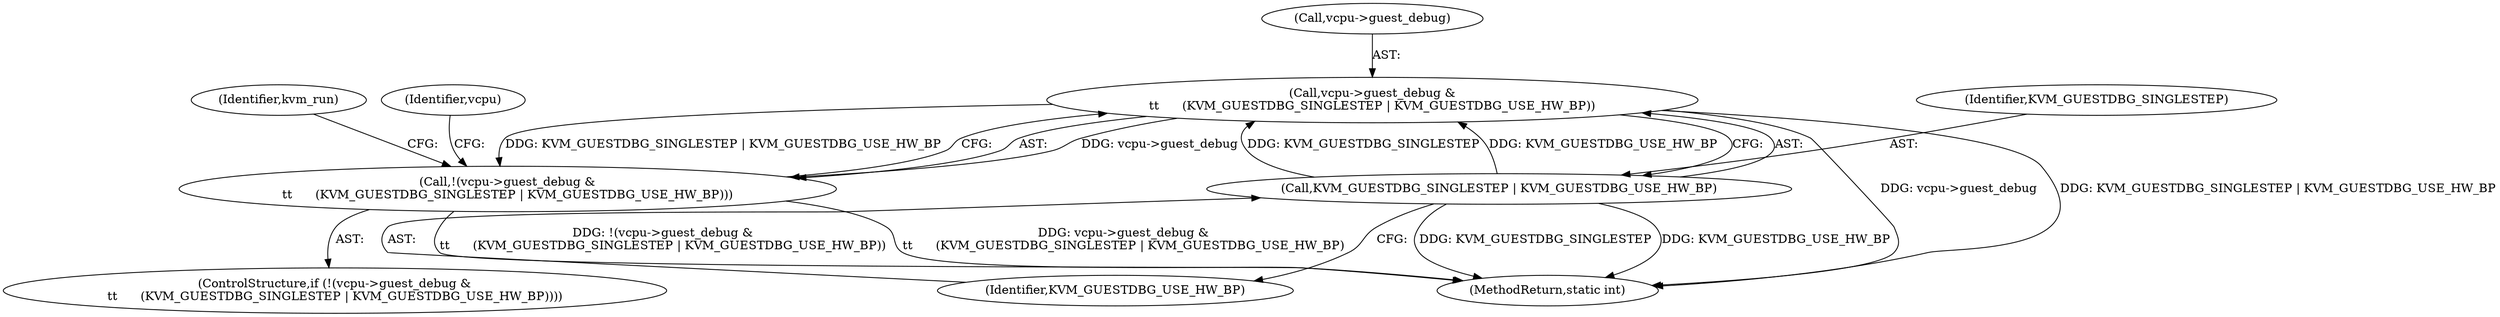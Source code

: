digraph "0_linux_ef85b67385436ddc1998f45f1d6a210f935b3388@pointer" {
"1000332" [label="(Call,vcpu->guest_debug &\n\t\t      (KVM_GUESTDBG_SINGLESTEP | KVM_GUESTDBG_USE_HW_BP))"];
"1000336" [label="(Call,KVM_GUESTDBG_SINGLESTEP | KVM_GUESTDBG_USE_HW_BP)"];
"1000331" [label="(Call,!(vcpu->guest_debug &\n\t\t      (KVM_GUESTDBG_SINGLESTEP | KVM_GUESTDBG_USE_HW_BP)))"];
"1000372" [label="(Identifier,kvm_run)"];
"1000336" [label="(Call,KVM_GUESTDBG_SINGLESTEP | KVM_GUESTDBG_USE_HW_BP)"];
"1000454" [label="(MethodReturn,static int)"];
"1000330" [label="(ControlStructure,if (!(vcpu->guest_debug &\n\t\t      (KVM_GUESTDBG_SINGLESTEP | KVM_GUESTDBG_USE_HW_BP))))"];
"1000331" [label="(Call,!(vcpu->guest_debug &\n\t\t      (KVM_GUESTDBG_SINGLESTEP | KVM_GUESTDBG_USE_HW_BP)))"];
"1000337" [label="(Identifier,KVM_GUESTDBG_SINGLESTEP)"];
"1000343" [label="(Identifier,vcpu)"];
"1000332" [label="(Call,vcpu->guest_debug &\n\t\t      (KVM_GUESTDBG_SINGLESTEP | KVM_GUESTDBG_USE_HW_BP))"];
"1000333" [label="(Call,vcpu->guest_debug)"];
"1000338" [label="(Identifier,KVM_GUESTDBG_USE_HW_BP)"];
"1000332" -> "1000331"  [label="AST: "];
"1000332" -> "1000336"  [label="CFG: "];
"1000333" -> "1000332"  [label="AST: "];
"1000336" -> "1000332"  [label="AST: "];
"1000331" -> "1000332"  [label="CFG: "];
"1000332" -> "1000454"  [label="DDG: KVM_GUESTDBG_SINGLESTEP | KVM_GUESTDBG_USE_HW_BP"];
"1000332" -> "1000454"  [label="DDG: vcpu->guest_debug"];
"1000332" -> "1000331"  [label="DDG: vcpu->guest_debug"];
"1000332" -> "1000331"  [label="DDG: KVM_GUESTDBG_SINGLESTEP | KVM_GUESTDBG_USE_HW_BP"];
"1000336" -> "1000332"  [label="DDG: KVM_GUESTDBG_SINGLESTEP"];
"1000336" -> "1000332"  [label="DDG: KVM_GUESTDBG_USE_HW_BP"];
"1000336" -> "1000338"  [label="CFG: "];
"1000337" -> "1000336"  [label="AST: "];
"1000338" -> "1000336"  [label="AST: "];
"1000336" -> "1000454"  [label="DDG: KVM_GUESTDBG_USE_HW_BP"];
"1000336" -> "1000454"  [label="DDG: KVM_GUESTDBG_SINGLESTEP"];
"1000331" -> "1000330"  [label="AST: "];
"1000343" -> "1000331"  [label="CFG: "];
"1000372" -> "1000331"  [label="CFG: "];
"1000331" -> "1000454"  [label="DDG: !(vcpu->guest_debug &\n\t\t      (KVM_GUESTDBG_SINGLESTEP | KVM_GUESTDBG_USE_HW_BP))"];
"1000331" -> "1000454"  [label="DDG: vcpu->guest_debug &\n\t\t      (KVM_GUESTDBG_SINGLESTEP | KVM_GUESTDBG_USE_HW_BP)"];
}
